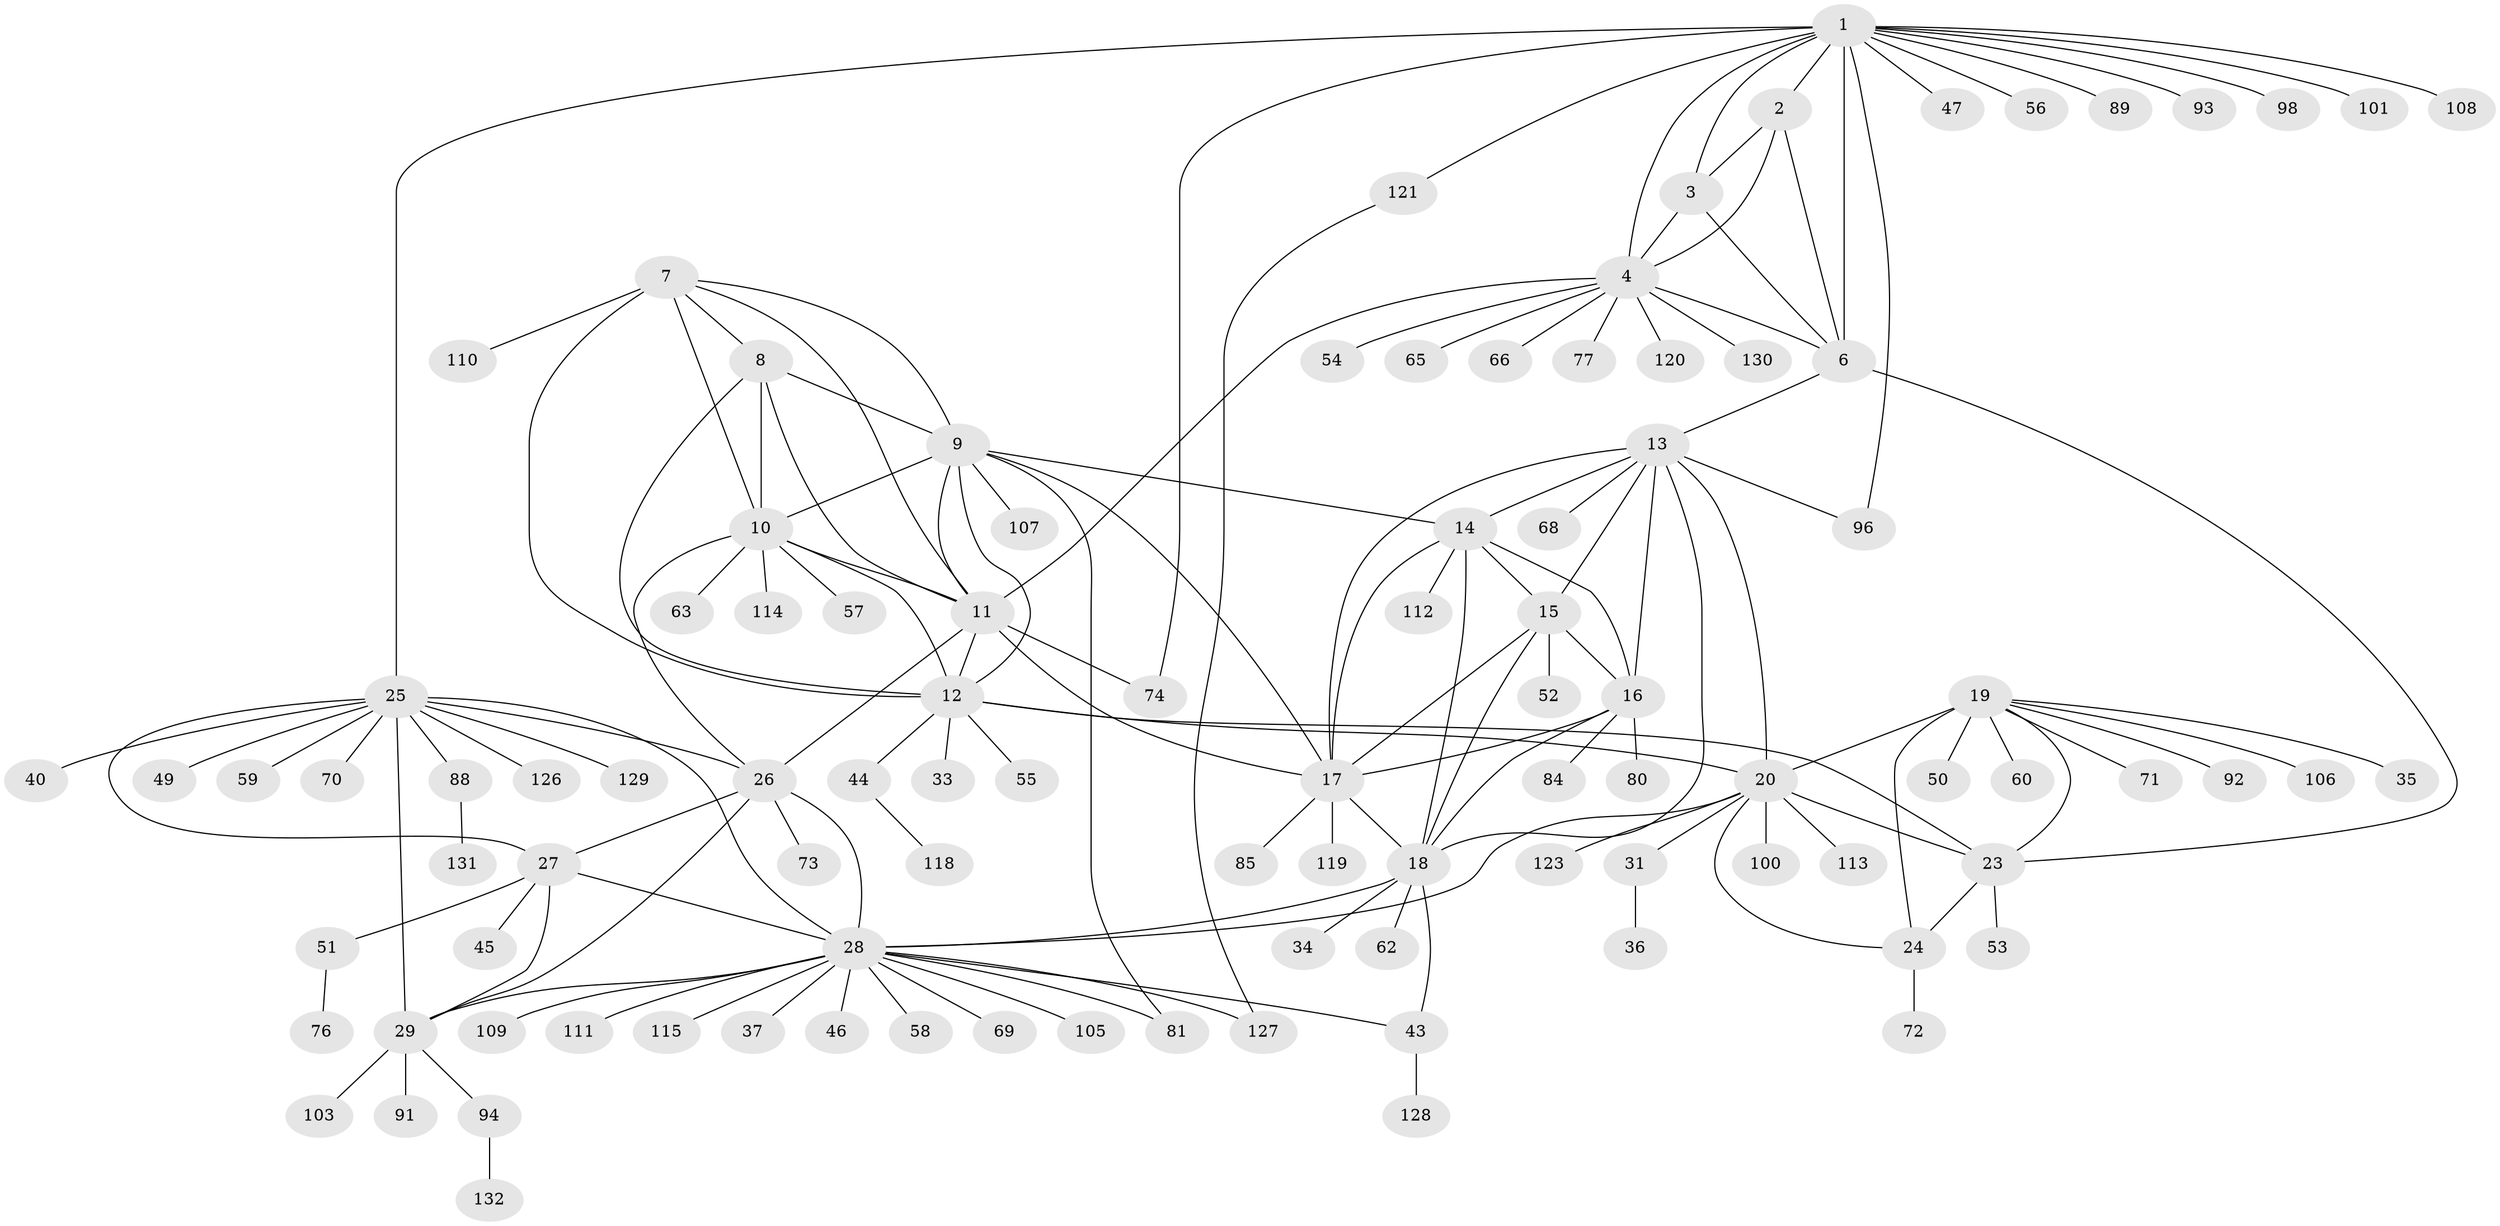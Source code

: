 // Generated by graph-tools (version 1.1) at 2025/52/02/27/25 19:52:18]
// undirected, 101 vertices, 150 edges
graph export_dot {
graph [start="1"]
  node [color=gray90,style=filled];
  1 [super="+5"];
  2;
  3;
  4 [super="+116"];
  6 [super="+97"];
  7 [super="+42"];
  8 [super="+125"];
  9 [super="+48"];
  10 [super="+64"];
  11 [super="+82"];
  12 [super="+41"];
  13 [super="+39"];
  14 [super="+124"];
  15;
  16 [super="+99"];
  17 [super="+83"];
  18 [super="+95"];
  19 [super="+22"];
  20 [super="+21"];
  23 [super="+122"];
  24 [super="+78"];
  25 [super="+30"];
  26 [super="+38"];
  27;
  28 [super="+79"];
  29 [super="+32"];
  31 [super="+75"];
  33;
  34;
  35;
  36;
  37;
  40;
  43 [super="+86"];
  44 [super="+102"];
  45 [super="+87"];
  46;
  47 [super="+90"];
  49;
  50;
  51 [super="+61"];
  52;
  53;
  54;
  55;
  56 [super="+104"];
  57;
  58;
  59;
  60;
  62;
  63 [super="+67"];
  65;
  66;
  68;
  69;
  70;
  71;
  72;
  73;
  74;
  76;
  77;
  80;
  81;
  84;
  85;
  88;
  89;
  91;
  92;
  93;
  94;
  96;
  98;
  100;
  101;
  103;
  105;
  106;
  107;
  108;
  109;
  110;
  111 [super="+117"];
  112;
  113;
  114;
  115;
  118;
  119;
  120;
  121;
  123;
  126;
  127;
  128;
  129;
  130;
  131;
  132;
  1 -- 2 [weight=2];
  1 -- 3 [weight=2];
  1 -- 4 [weight=2];
  1 -- 6 [weight=2];
  1 -- 98;
  1 -- 108;
  1 -- 96;
  1 -- 121;
  1 -- 101;
  1 -- 74;
  1 -- 47;
  1 -- 56;
  1 -- 89;
  1 -- 93;
  1 -- 25;
  2 -- 3;
  2 -- 4;
  2 -- 6;
  3 -- 4;
  3 -- 6;
  4 -- 6;
  4 -- 11;
  4 -- 54;
  4 -- 65;
  4 -- 66;
  4 -- 77;
  4 -- 130;
  4 -- 120;
  6 -- 13;
  6 -- 23;
  7 -- 8;
  7 -- 9;
  7 -- 10;
  7 -- 11;
  7 -- 12;
  7 -- 110;
  8 -- 9;
  8 -- 10;
  8 -- 11;
  8 -- 12;
  9 -- 10;
  9 -- 11;
  9 -- 12;
  9 -- 14;
  9 -- 81;
  9 -- 107;
  9 -- 17;
  10 -- 11;
  10 -- 12;
  10 -- 26;
  10 -- 57;
  10 -- 63;
  10 -- 114;
  11 -- 12;
  11 -- 74;
  11 -- 17;
  11 -- 26;
  12 -- 33;
  12 -- 44;
  12 -- 55;
  12 -- 20;
  12 -- 23;
  13 -- 14;
  13 -- 15;
  13 -- 16;
  13 -- 17;
  13 -- 18;
  13 -- 68;
  13 -- 96;
  13 -- 20;
  14 -- 15;
  14 -- 16;
  14 -- 17;
  14 -- 18;
  14 -- 112;
  15 -- 16;
  15 -- 17;
  15 -- 18;
  15 -- 52;
  16 -- 17;
  16 -- 18;
  16 -- 80;
  16 -- 84;
  17 -- 18;
  17 -- 85;
  17 -- 119;
  18 -- 28;
  18 -- 34;
  18 -- 43;
  18 -- 62;
  19 -- 20 [weight=4];
  19 -- 23 [weight=2];
  19 -- 24 [weight=2];
  19 -- 60;
  19 -- 106;
  19 -- 35;
  19 -- 71;
  19 -- 50;
  19 -- 92;
  20 -- 23 [weight=2];
  20 -- 24 [weight=2];
  20 -- 28;
  20 -- 113;
  20 -- 100;
  20 -- 123;
  20 -- 31;
  23 -- 24;
  23 -- 53;
  24 -- 72;
  25 -- 26 [weight=2];
  25 -- 27 [weight=2];
  25 -- 28 [weight=2];
  25 -- 29 [weight=2];
  25 -- 40;
  25 -- 49;
  25 -- 59;
  25 -- 70;
  25 -- 129;
  25 -- 88;
  25 -- 126;
  26 -- 27;
  26 -- 28;
  26 -- 29;
  26 -- 73;
  27 -- 28;
  27 -- 29;
  27 -- 45;
  27 -- 51;
  28 -- 29;
  28 -- 37;
  28 -- 46;
  28 -- 58;
  28 -- 69;
  28 -- 81;
  28 -- 105;
  28 -- 109;
  28 -- 111;
  28 -- 115;
  28 -- 127;
  28 -- 43;
  29 -- 91;
  29 -- 94;
  29 -- 103;
  31 -- 36;
  43 -- 128;
  44 -- 118;
  51 -- 76;
  88 -- 131;
  94 -- 132;
  121 -- 127;
}
